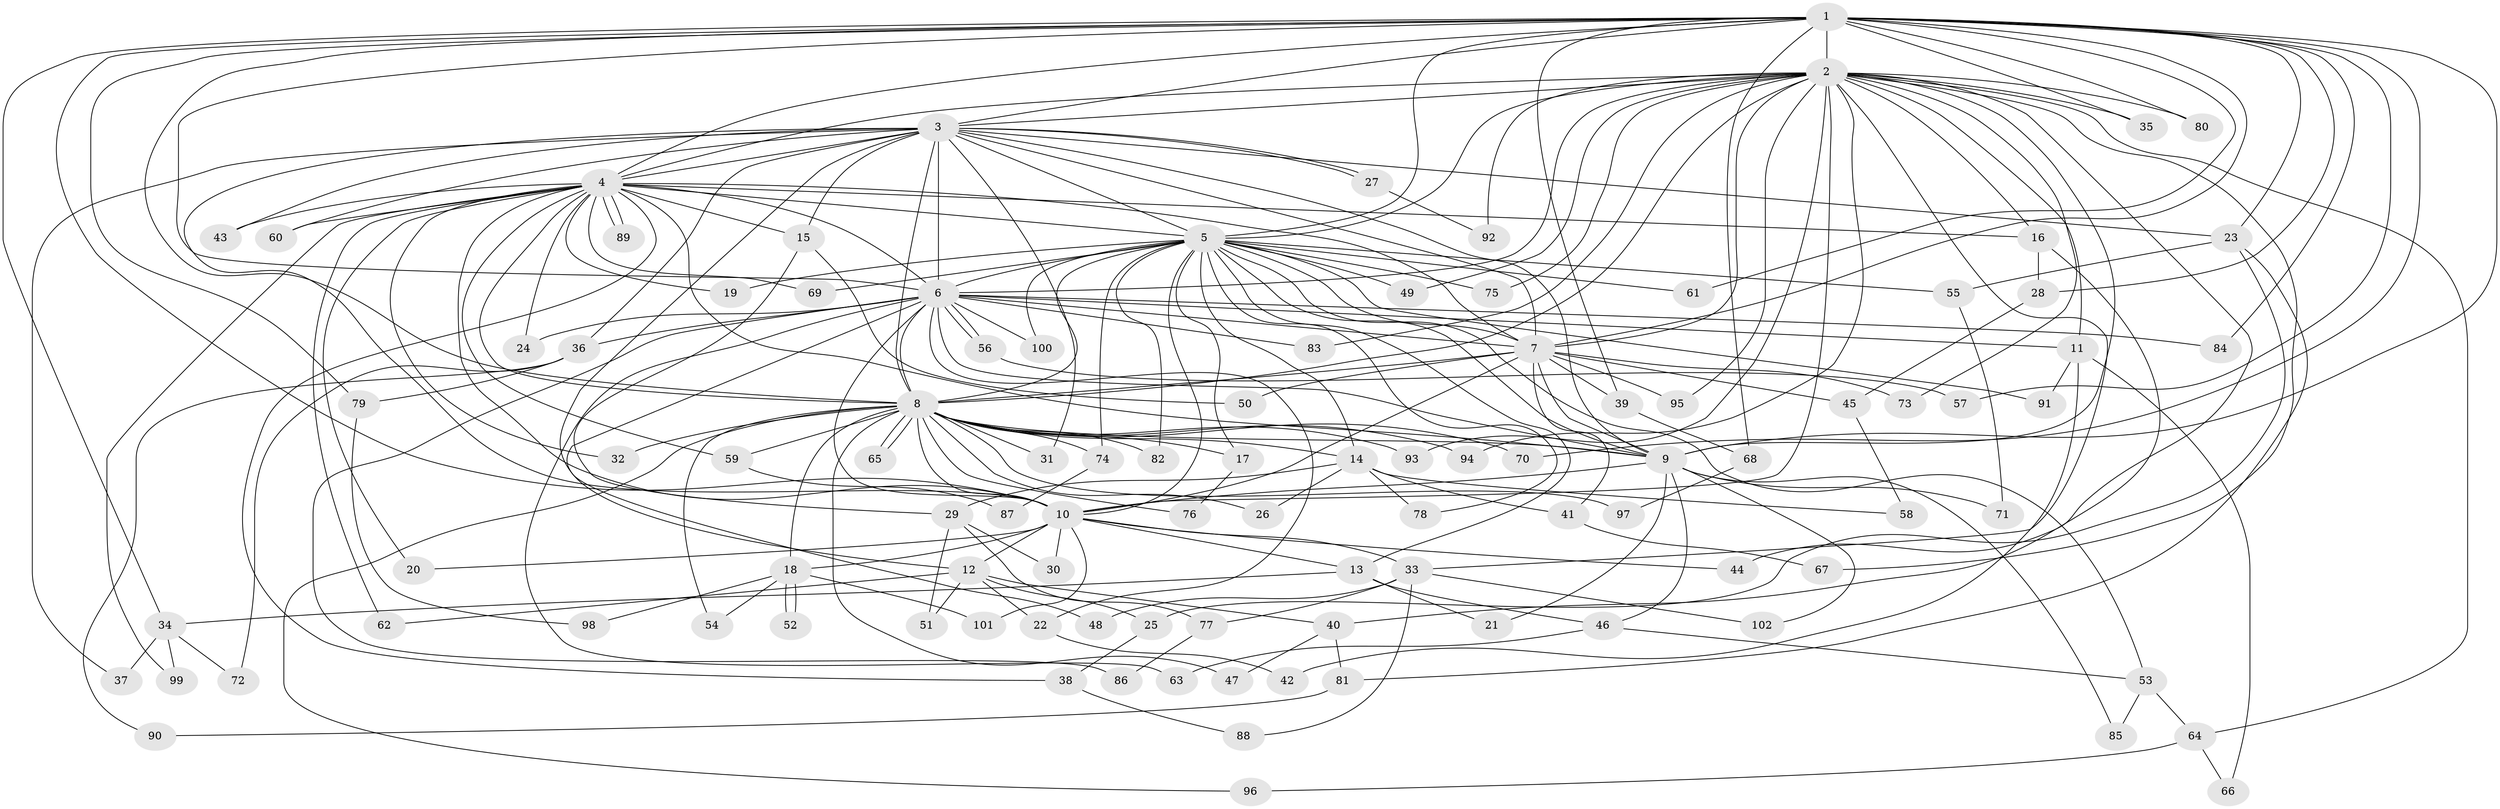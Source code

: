 // coarse degree distribution, {17: 0.02666666666666667, 24: 0.02666666666666667, 32: 0.013333333333333334, 27: 0.013333333333333334, 11: 0.013333333333333334, 13: 0.013333333333333334, 5: 0.05333333333333334, 7: 0.02666666666666667, 6: 0.05333333333333334, 3: 0.13333333333333333, 2: 0.5466666666666666, 1: 0.013333333333333334, 4: 0.06666666666666667}
// Generated by graph-tools (version 1.1) at 2025/23/03/03/25 07:23:43]
// undirected, 102 vertices, 229 edges
graph export_dot {
graph [start="1"]
  node [color=gray90,style=filled];
  1;
  2;
  3;
  4;
  5;
  6;
  7;
  8;
  9;
  10;
  11;
  12;
  13;
  14;
  15;
  16;
  17;
  18;
  19;
  20;
  21;
  22;
  23;
  24;
  25;
  26;
  27;
  28;
  29;
  30;
  31;
  32;
  33;
  34;
  35;
  36;
  37;
  38;
  39;
  40;
  41;
  42;
  43;
  44;
  45;
  46;
  47;
  48;
  49;
  50;
  51;
  52;
  53;
  54;
  55;
  56;
  57;
  58;
  59;
  60;
  61;
  62;
  63;
  64;
  65;
  66;
  67;
  68;
  69;
  70;
  71;
  72;
  73;
  74;
  75;
  76;
  77;
  78;
  79;
  80;
  81;
  82;
  83;
  84;
  85;
  86;
  87;
  88;
  89;
  90;
  91;
  92;
  93;
  94;
  95;
  96;
  97;
  98;
  99;
  100;
  101;
  102;
  1 -- 2;
  1 -- 3;
  1 -- 4;
  1 -- 5;
  1 -- 6;
  1 -- 7;
  1 -- 8;
  1 -- 9;
  1 -- 10;
  1 -- 23;
  1 -- 28;
  1 -- 34;
  1 -- 35;
  1 -- 39;
  1 -- 57;
  1 -- 61;
  1 -- 68;
  1 -- 70;
  1 -- 79;
  1 -- 80;
  1 -- 84;
  2 -- 3;
  2 -- 4;
  2 -- 5;
  2 -- 6;
  2 -- 7;
  2 -- 8;
  2 -- 9;
  2 -- 10;
  2 -- 11;
  2 -- 16;
  2 -- 33;
  2 -- 35;
  2 -- 44;
  2 -- 49;
  2 -- 64;
  2 -- 67;
  2 -- 73;
  2 -- 75;
  2 -- 80;
  2 -- 83;
  2 -- 92;
  2 -- 93;
  2 -- 94;
  2 -- 95;
  3 -- 4;
  3 -- 5;
  3 -- 6;
  3 -- 7;
  3 -- 8;
  3 -- 9;
  3 -- 10;
  3 -- 12;
  3 -- 15;
  3 -- 23;
  3 -- 27;
  3 -- 27;
  3 -- 31;
  3 -- 36;
  3 -- 37;
  3 -- 43;
  3 -- 60;
  4 -- 5;
  4 -- 6;
  4 -- 7;
  4 -- 8;
  4 -- 9;
  4 -- 10;
  4 -- 15;
  4 -- 16;
  4 -- 19;
  4 -- 20;
  4 -- 24;
  4 -- 32;
  4 -- 38;
  4 -- 43;
  4 -- 59;
  4 -- 60;
  4 -- 62;
  4 -- 69;
  4 -- 89;
  4 -- 89;
  4 -- 99;
  5 -- 6;
  5 -- 7;
  5 -- 8;
  5 -- 9;
  5 -- 10;
  5 -- 13;
  5 -- 14;
  5 -- 17;
  5 -- 19;
  5 -- 49;
  5 -- 53;
  5 -- 55;
  5 -- 61;
  5 -- 69;
  5 -- 74;
  5 -- 75;
  5 -- 78;
  5 -- 82;
  5 -- 91;
  5 -- 100;
  6 -- 7;
  6 -- 8;
  6 -- 9;
  6 -- 10;
  6 -- 11;
  6 -- 22;
  6 -- 24;
  6 -- 36;
  6 -- 48;
  6 -- 56;
  6 -- 56;
  6 -- 63;
  6 -- 83;
  6 -- 84;
  6 -- 86;
  6 -- 100;
  7 -- 8;
  7 -- 9;
  7 -- 10;
  7 -- 39;
  7 -- 41;
  7 -- 45;
  7 -- 50;
  7 -- 73;
  7 -- 95;
  8 -- 9;
  8 -- 10;
  8 -- 14;
  8 -- 17;
  8 -- 18;
  8 -- 26;
  8 -- 31;
  8 -- 32;
  8 -- 47;
  8 -- 54;
  8 -- 59;
  8 -- 65;
  8 -- 65;
  8 -- 70;
  8 -- 74;
  8 -- 76;
  8 -- 82;
  8 -- 93;
  8 -- 94;
  8 -- 96;
  8 -- 97;
  9 -- 10;
  9 -- 21;
  9 -- 46;
  9 -- 71;
  9 -- 85;
  9 -- 102;
  10 -- 12;
  10 -- 13;
  10 -- 18;
  10 -- 20;
  10 -- 30;
  10 -- 33;
  10 -- 44;
  10 -- 101;
  11 -- 42;
  11 -- 66;
  11 -- 91;
  12 -- 22;
  12 -- 25;
  12 -- 40;
  12 -- 51;
  12 -- 62;
  13 -- 21;
  13 -- 34;
  13 -- 46;
  14 -- 26;
  14 -- 29;
  14 -- 41;
  14 -- 58;
  14 -- 78;
  15 -- 29;
  15 -- 50;
  16 -- 28;
  16 -- 40;
  17 -- 76;
  18 -- 52;
  18 -- 52;
  18 -- 54;
  18 -- 98;
  18 -- 101;
  22 -- 42;
  23 -- 25;
  23 -- 55;
  23 -- 81;
  25 -- 38;
  27 -- 92;
  28 -- 45;
  29 -- 30;
  29 -- 51;
  29 -- 77;
  33 -- 48;
  33 -- 77;
  33 -- 88;
  33 -- 102;
  34 -- 37;
  34 -- 72;
  34 -- 99;
  36 -- 72;
  36 -- 79;
  36 -- 90;
  38 -- 88;
  39 -- 68;
  40 -- 47;
  40 -- 81;
  41 -- 67;
  45 -- 58;
  46 -- 53;
  46 -- 63;
  53 -- 64;
  53 -- 85;
  55 -- 71;
  56 -- 57;
  59 -- 87;
  64 -- 66;
  64 -- 96;
  68 -- 97;
  74 -- 87;
  77 -- 86;
  79 -- 98;
  81 -- 90;
}
